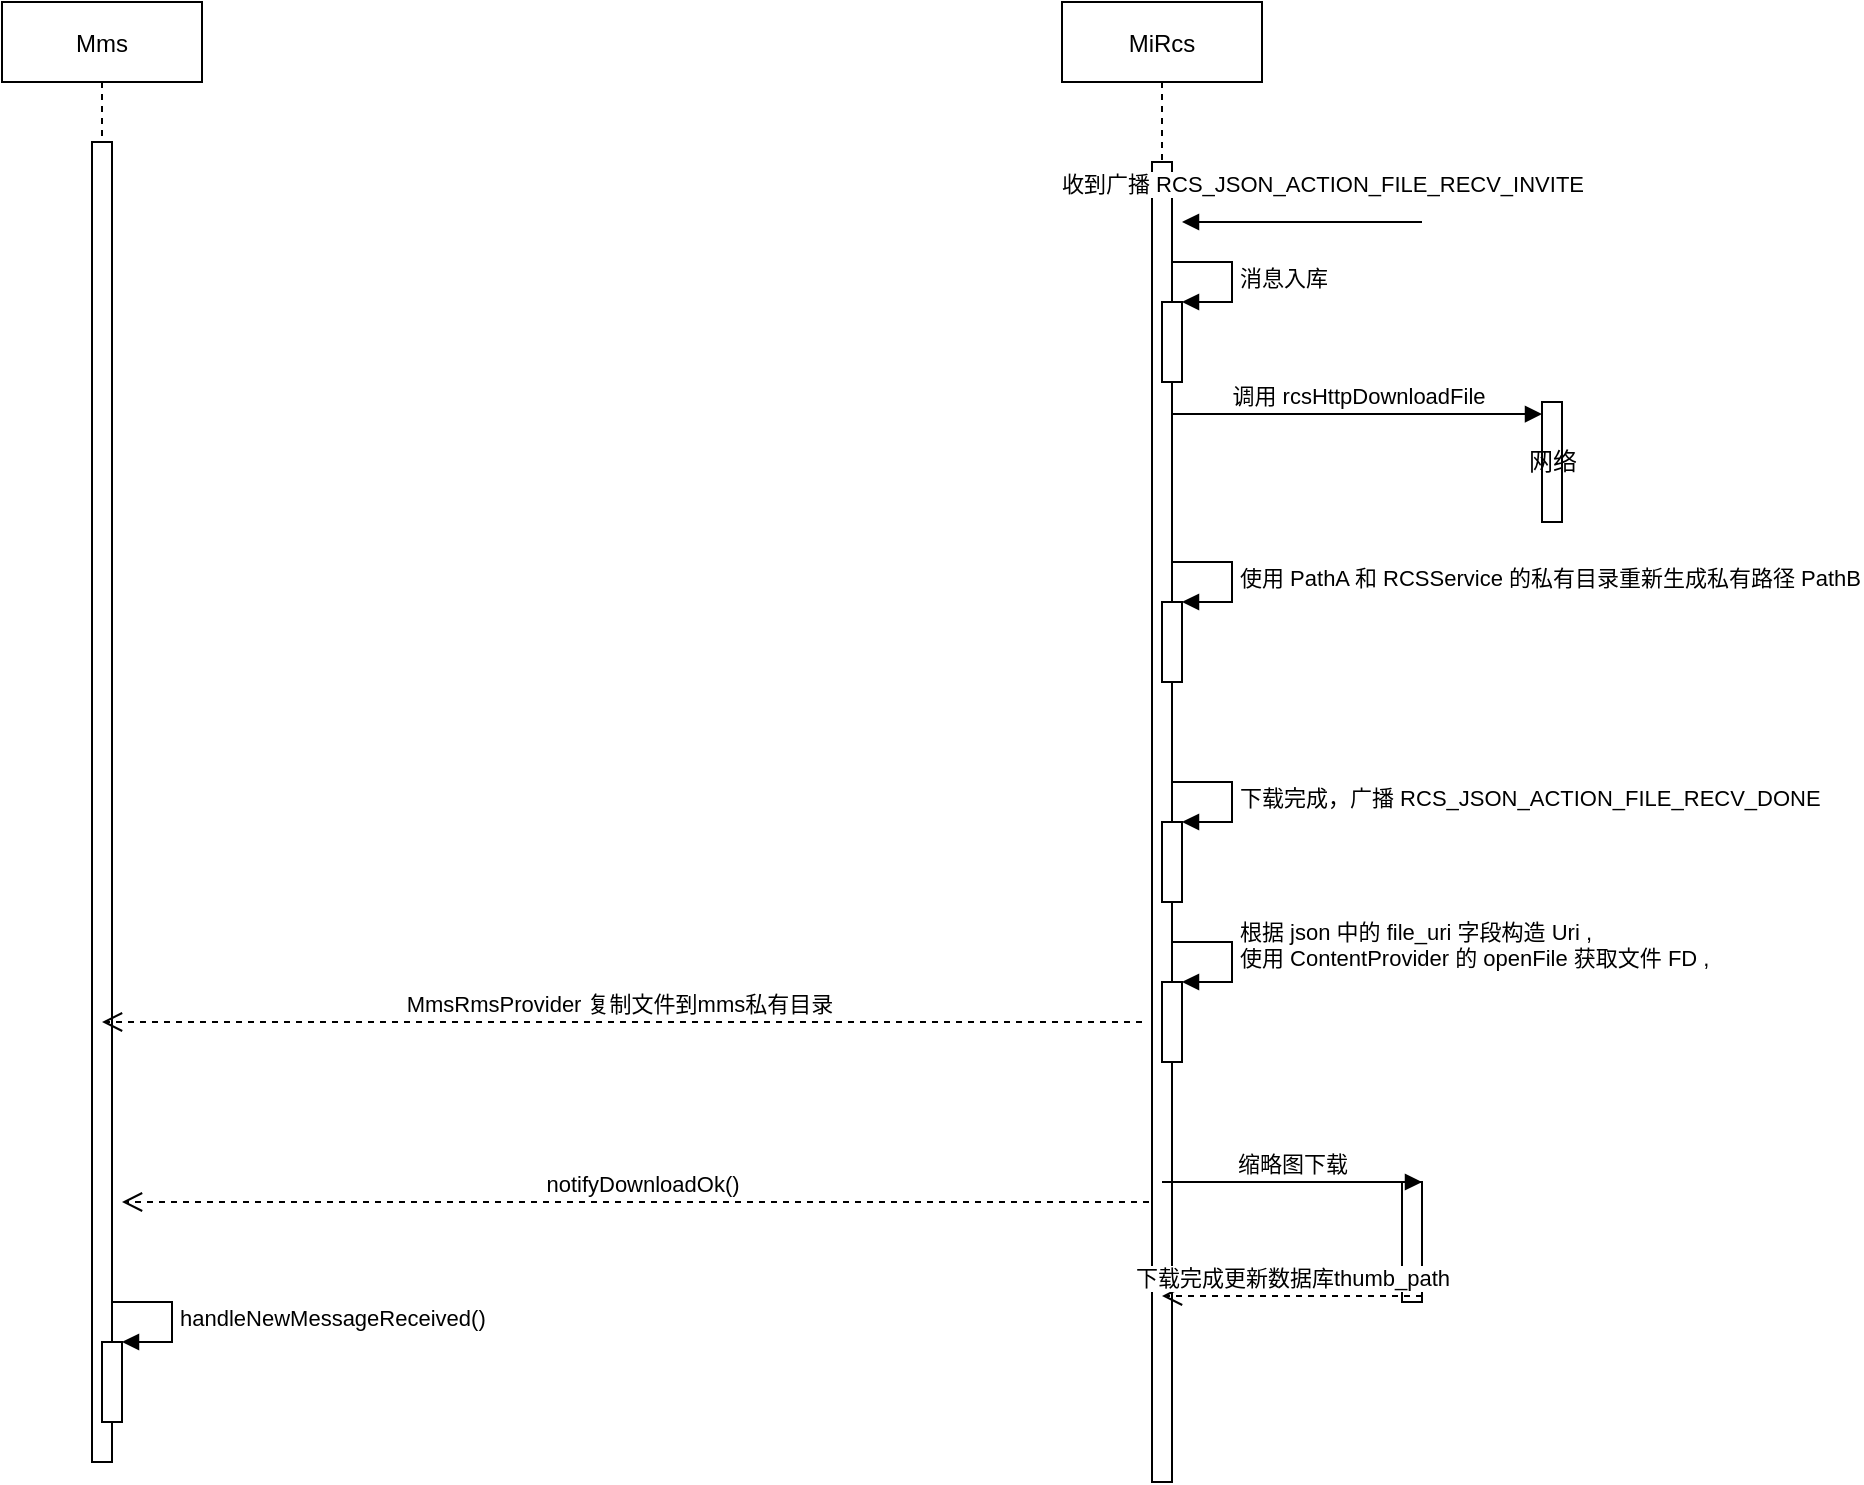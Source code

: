 <mxfile version="14.4.7" type="github">
  <diagram id="kgpKYQtTHZ0yAKxKKP6v" name="Page-1">
    <mxGraphModel dx="1422" dy="777" grid="1" gridSize="10" guides="1" tooltips="1" connect="1" arrows="1" fold="1" page="1" pageScale="1" pageWidth="850" pageHeight="1100" math="0" shadow="0">
      <root>
        <mxCell id="0" />
        <mxCell id="1" parent="0" />
        <mxCell id="3nuBFxr9cyL0pnOWT2aG-1" value="Mms" style="shape=umlLifeline;perimeter=lifelinePerimeter;container=1;collapsible=0;recursiveResize=0;rounded=0;shadow=0;strokeWidth=1;" parent="1" vertex="1">
          <mxGeometry x="120" y="80" width="100" height="730" as="geometry" />
        </mxCell>
        <mxCell id="3nuBFxr9cyL0pnOWT2aG-2" value="" style="points=[];perimeter=orthogonalPerimeter;rounded=0;shadow=0;strokeWidth=1;" parent="3nuBFxr9cyL0pnOWT2aG-1" vertex="1">
          <mxGeometry x="45" y="70" width="10" height="660" as="geometry" />
        </mxCell>
        <mxCell id="rmG6XFhi4jvum0TnoV1D-33" value="notifyDownloadOk()" style="html=1;verticalAlign=bottom;endArrow=open;dashed=1;endSize=8;" edge="1" parent="3nuBFxr9cyL0pnOWT2aG-1" source="3nuBFxr9cyL0pnOWT2aG-5">
          <mxGeometry relative="1" as="geometry">
            <mxPoint x="140" y="600" as="sourcePoint" />
            <mxPoint x="60" y="600" as="targetPoint" />
          </mxGeometry>
        </mxCell>
        <mxCell id="rmG6XFhi4jvum0TnoV1D-34" value="" style="html=1;points=[];perimeter=orthogonalPerimeter;" vertex="1" parent="3nuBFxr9cyL0pnOWT2aG-1">
          <mxGeometry x="50" y="670" width="10" height="40" as="geometry" />
        </mxCell>
        <mxCell id="rmG6XFhi4jvum0TnoV1D-35" value="handleNewMessageReceived()" style="edgeStyle=orthogonalEdgeStyle;html=1;align=left;spacingLeft=2;endArrow=block;rounded=0;entryX=1;entryY=0;" edge="1" target="rmG6XFhi4jvum0TnoV1D-34" parent="3nuBFxr9cyL0pnOWT2aG-1">
          <mxGeometry relative="1" as="geometry">
            <mxPoint x="55" y="650" as="sourcePoint" />
            <Array as="points">
              <mxPoint x="85" y="650" />
            </Array>
          </mxGeometry>
        </mxCell>
        <mxCell id="3nuBFxr9cyL0pnOWT2aG-5" value="MiRcs" style="shape=umlLifeline;perimeter=lifelinePerimeter;container=1;collapsible=0;recursiveResize=0;rounded=0;shadow=0;strokeWidth=1;" parent="1" vertex="1">
          <mxGeometry x="650" y="80" width="100" height="740" as="geometry" />
        </mxCell>
        <mxCell id="3nuBFxr9cyL0pnOWT2aG-6" value="" style="points=[];perimeter=orthogonalPerimeter;rounded=0;shadow=0;strokeWidth=1;" parent="3nuBFxr9cyL0pnOWT2aG-5" vertex="1">
          <mxGeometry x="45" y="80" width="10" height="660" as="geometry" />
        </mxCell>
        <mxCell id="rmG6XFhi4jvum0TnoV1D-25" value="" style="html=1;points=[];perimeter=orthogonalPerimeter;" vertex="1" parent="3nuBFxr9cyL0pnOWT2aG-5">
          <mxGeometry x="50" y="410" width="10" height="40" as="geometry" />
        </mxCell>
        <mxCell id="rmG6XFhi4jvum0TnoV1D-26" value="下载完成，广播 RCS_JSON_ACTION_FILE_RECV_DONE" style="edgeStyle=orthogonalEdgeStyle;html=1;align=left;spacingLeft=2;endArrow=block;rounded=0;entryX=1;entryY=0;" edge="1" target="rmG6XFhi4jvum0TnoV1D-25" parent="3nuBFxr9cyL0pnOWT2aG-5">
          <mxGeometry relative="1" as="geometry">
            <mxPoint x="55" y="390" as="sourcePoint" />
            <Array as="points">
              <mxPoint x="85" y="390" />
            </Array>
          </mxGeometry>
        </mxCell>
        <mxCell id="rmG6XFhi4jvum0TnoV1D-31" value="" style="html=1;points=[];perimeter=orthogonalPerimeter;" vertex="1" parent="3nuBFxr9cyL0pnOWT2aG-5">
          <mxGeometry x="50" y="490" width="10" height="40" as="geometry" />
        </mxCell>
        <mxCell id="rmG6XFhi4jvum0TnoV1D-32" value="&lt;div&gt;&lt;span style=&quot;font-size: 11px&quot;&gt;根据 json 中的 file_uri 字段构造 Uri ,&lt;/span&gt;&lt;/div&gt;&lt;div&gt;&lt;span style=&quot;font-size: 11px&quot;&gt;使用 ContentProvider 的 openFile 获取文件 FD ,&lt;/span&gt;&lt;/div&gt;&lt;div&gt;&lt;br&gt;&lt;/div&gt;" style="edgeStyle=orthogonalEdgeStyle;html=1;align=left;spacingLeft=2;endArrow=block;rounded=0;entryX=1;entryY=0;" edge="1" target="rmG6XFhi4jvum0TnoV1D-31" parent="3nuBFxr9cyL0pnOWT2aG-5">
          <mxGeometry relative="1" as="geometry">
            <mxPoint x="55" y="470" as="sourcePoint" />
            <Array as="points">
              <mxPoint x="85" y="470" />
            </Array>
          </mxGeometry>
        </mxCell>
        <mxCell id="rmG6XFhi4jvum0TnoV1D-43" value="" style="html=1;points=[];perimeter=orthogonalPerimeter;" vertex="1" parent="3nuBFxr9cyL0pnOWT2aG-5">
          <mxGeometry x="50" y="150" width="10" height="40" as="geometry" />
        </mxCell>
        <mxCell id="rmG6XFhi4jvum0TnoV1D-44" value="消息入库" style="edgeStyle=orthogonalEdgeStyle;html=1;align=left;spacingLeft=2;endArrow=block;rounded=0;entryX=1;entryY=0;" edge="1" target="rmG6XFhi4jvum0TnoV1D-43" parent="3nuBFxr9cyL0pnOWT2aG-5">
          <mxGeometry relative="1" as="geometry">
            <mxPoint x="55" y="130" as="sourcePoint" />
            <Array as="points">
              <mxPoint x="85" y="130" />
            </Array>
          </mxGeometry>
        </mxCell>
        <mxCell id="rmG6XFhi4jvum0TnoV1D-50" value="" style="html=1;points=[];perimeter=orthogonalPerimeter;" vertex="1" parent="3nuBFxr9cyL0pnOWT2aG-5">
          <mxGeometry x="50" y="300" width="10" height="40" as="geometry" />
        </mxCell>
        <mxCell id="rmG6XFhi4jvum0TnoV1D-51" value="使用 PathA 和 RCSService 的私有目录重新生成私有路径 PathB" style="edgeStyle=orthogonalEdgeStyle;html=1;align=left;spacingLeft=2;endArrow=block;rounded=0;entryX=1;entryY=0;" edge="1" target="rmG6XFhi4jvum0TnoV1D-50" parent="3nuBFxr9cyL0pnOWT2aG-5">
          <mxGeometry relative="1" as="geometry">
            <mxPoint x="55" y="280" as="sourcePoint" />
            <Array as="points">
              <mxPoint x="85" y="280" />
            </Array>
          </mxGeometry>
        </mxCell>
        <mxCell id="rmG6XFhi4jvum0TnoV1D-42" value="收到广播 RCS_JSON_ACTION_FILE_RECV_INVITE" style="html=1;verticalAlign=bottom;endArrow=block;" edge="1" parent="1">
          <mxGeometry x="-0.167" y="-10" width="80" relative="1" as="geometry">
            <mxPoint x="830" y="190" as="sourcePoint" />
            <mxPoint x="710" y="190" as="targetPoint" />
            <mxPoint as="offset" />
          </mxGeometry>
        </mxCell>
        <mxCell id="rmG6XFhi4jvum0TnoV1D-45" value="网络" style="html=1;points=[];perimeter=orthogonalPerimeter;" vertex="1" parent="1">
          <mxGeometry x="890" y="280" width="10" height="60" as="geometry" />
        </mxCell>
        <mxCell id="rmG6XFhi4jvum0TnoV1D-46" value="调用 rcsHttpDownloadFile" style="html=1;verticalAlign=bottom;endArrow=block;exitX=1;exitY=0.191;exitDx=0;exitDy=0;exitPerimeter=0;" edge="1" target="rmG6XFhi4jvum0TnoV1D-45" parent="1" source="3nuBFxr9cyL0pnOWT2aG-6">
          <mxGeometry relative="1" as="geometry">
            <mxPoint x="960" y="270" as="sourcePoint" />
          </mxGeometry>
        </mxCell>
        <mxCell id="rmG6XFhi4jvum0TnoV1D-55" value="MmsRmsProvider 复制文件到mms私有目录&amp;nbsp;" style="html=1;verticalAlign=bottom;endArrow=open;dashed=1;endSize=8;" edge="1" parent="1" target="3nuBFxr9cyL0pnOWT2aG-1">
          <mxGeometry relative="1" as="geometry">
            <mxPoint x="690" y="590" as="sourcePoint" />
            <mxPoint x="610" y="590" as="targetPoint" />
          </mxGeometry>
        </mxCell>
        <mxCell id="rmG6XFhi4jvum0TnoV1D-61" value="" style="html=1;points=[];perimeter=orthogonalPerimeter;" vertex="1" parent="1">
          <mxGeometry x="820" y="670" width="10" height="60" as="geometry" />
        </mxCell>
        <mxCell id="rmG6XFhi4jvum0TnoV1D-62" value="缩略图下载" style="html=1;verticalAlign=bottom;endArrow=block;entryX=1;entryY=0;" edge="1" target="rmG6XFhi4jvum0TnoV1D-61" parent="1" source="3nuBFxr9cyL0pnOWT2aG-5">
          <mxGeometry relative="1" as="geometry">
            <mxPoint x="890" y="670" as="sourcePoint" />
          </mxGeometry>
        </mxCell>
        <mxCell id="rmG6XFhi4jvum0TnoV1D-63" value="下载完成更新数据库thumb_path" style="html=1;verticalAlign=bottom;endArrow=open;dashed=1;endSize=8;exitX=1;exitY=0.95;" edge="1" source="rmG6XFhi4jvum0TnoV1D-61" parent="1" target="3nuBFxr9cyL0pnOWT2aG-5">
          <mxGeometry relative="1" as="geometry">
            <mxPoint x="890" y="727" as="targetPoint" />
          </mxGeometry>
        </mxCell>
      </root>
    </mxGraphModel>
  </diagram>
</mxfile>
